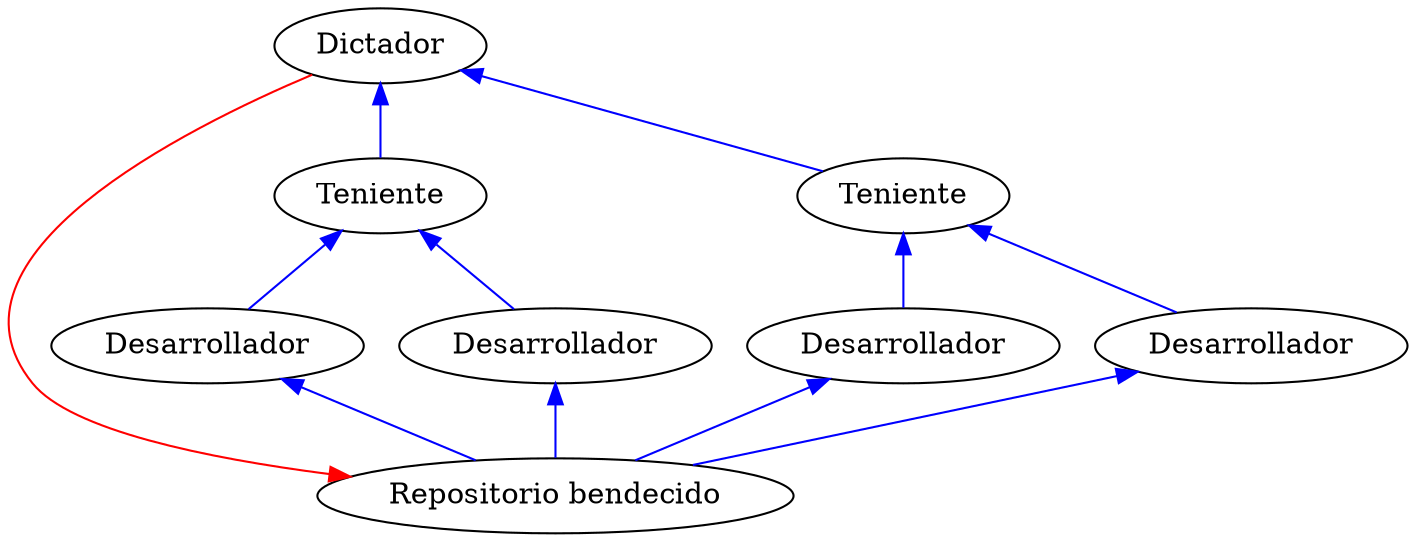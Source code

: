 digraph G {
  rankdir=BT

  node  [style="fill=blue!20"]
  d1 [label="Desarrollador"]
  d2 [label="Desarrollador"]
  d3 [label="Desarrollador"]
  d4 [label="Desarrollador"]

  node [style="fill=green!20"]
  t1 [label="Teniente"]
  t2 [label="Teniente"]

  node [style="fill=red!20"]
  dic [label="Dictador"]
  {rank=max; dic}

  node [style="fill=yellow!20"]
  b [label="Repositorio bendecido"]

  /* Rojo para los push */
  edge [color=red]
  dic -> b

  /* Azul para los pull */
  edge [color=blue]
  d1 -> t1
  d2 -> t1
  d3 -> t2
  d4 -> t2
  t1 -> dic
  t2 -> dic

  b -> d1
  b -> d2
  b -> d3
  b -> d4

}